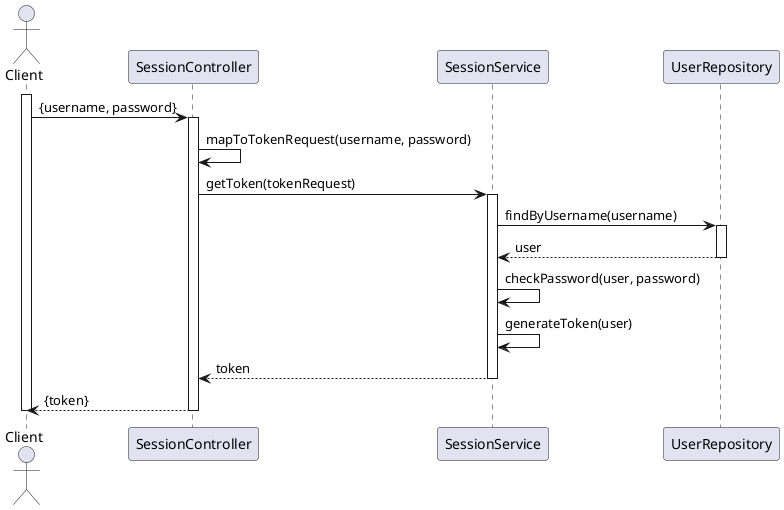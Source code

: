 @startuml

Actor Client
activate Client

Client -> SessionController: {username, password}
activate SessionController

SessionController -> SessionController: mapToTokenRequest(username, password)

SessionController -> SessionService: getToken(tokenRequest)
activate SessionService

SessionService -> UserRepository: findByUsername(username)
activate UserRepository

UserRepository --> SessionService: user
deactivate UserRepository

SessionService -> SessionService: checkPassword(user, password)

SessionService -> SessionService: generateToken(user)

SessionService --> SessionController: token
deactivate SessionService

SessionController --> Client : {token}
deactivate SessionController

deactivate Client

@enduml